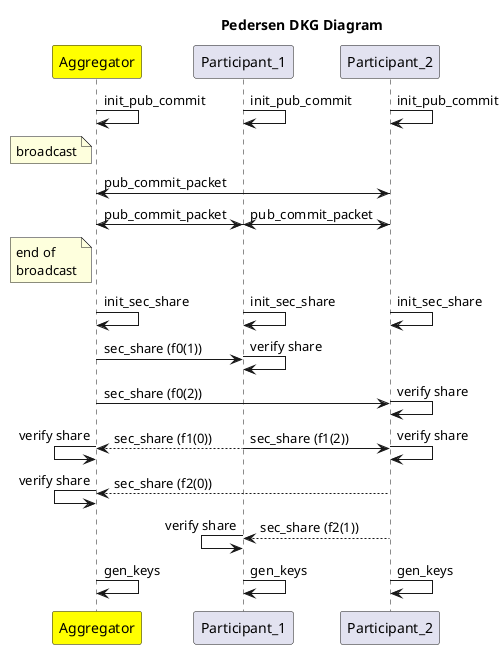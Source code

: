 @startuml Pedersen DKG
title Pedersen DKG Diagram
participant Aggregator as agg #Yellow
participant Participant_1 as p1
participant Participant_2 as p2

 

!pragma teoz true

agg -> agg : init_pub_commit
& p1 -> p1 : init_pub_commit
& p2 -> p2 : init_pub_commit

note left of agg : broadcast
agg -> p2 : pub_commit_packet
& p2 -> agg 

agg -> p1 : pub_commit_packet
& p1 -> agg 
& p1 -> p2 : pub_commit_packet
& p2 -> p1
note left of agg : end of \nbroadcast

agg -> agg : init_sec_share
& p1 -> p1 : init_sec_share
& p2 -> p2 : init_sec_share

agg -> p1 : sec_share (f0(1))
& p1 -> p1 : verify share

agg -> p2 : sec_share (f0(2))
& p2 -> p2 : verify share

p1 --> agg : sec_share (f1(0))
& agg <- agg : verify share

& p1 -> p2 : sec_share (f1(2))
& p2 -> p2 : verify share

p2 --> agg : sec_share (f2(0))
& agg <- agg : verify share

p2 --> p1 : sec_share (f2(1))
& p1 <- p1 : verify share


agg -> agg : gen_keys
& p1 -> p1 : gen_keys
& p2 -> p2 : gen_keys

@enduml
